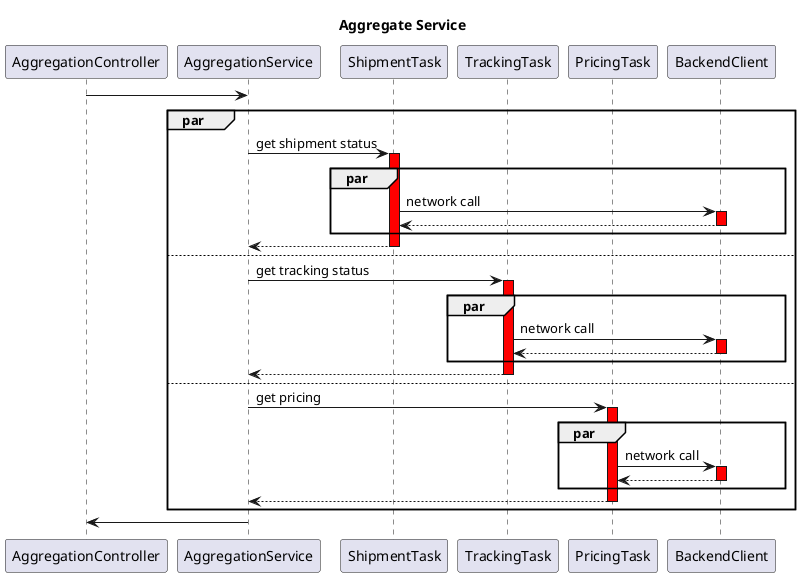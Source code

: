 @startuml
title
Aggregate Service
end title

participant AggregationController
participant AggregationService
participant ShipmentTask
participant TrackingTask
participant PricingTask
participant BackendClient

AggregationController -> AggregationService
par
    AggregationService -> ShipmentTask ++ #red: get shipment status
    par
        ShipmentTask -> BackendClient ++ #red: network call
        BackendClient --> ShipmentTask -- #red:
    end
    ShipmentTask --> AggregationService --#red:
    else
    AggregationService -> TrackingTask ++ #red: get tracking status
    par
        TrackingTask -> BackendClient ++ #red: network call
        BackendClient --> TrackingTask -- #red:
    end
    TrackingTask --> AggregationService --#red:
    else
    AggregationService -> PricingTask ++ #red: get pricing
    par
        PricingTask -> BackendClient ++ #red: network call
        BackendClient --> PricingTask -- #red:
    end
    PricingTask --> AggregationService --#red:
end
AggregationService -> AggregationController
@enduml